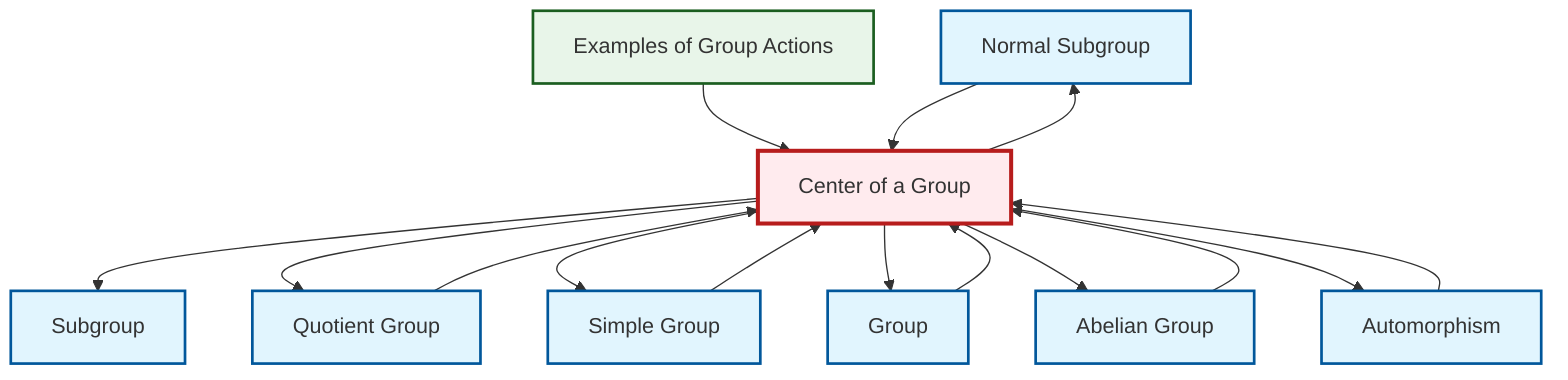 graph TD
    classDef definition fill:#e1f5fe,stroke:#01579b,stroke-width:2px
    classDef theorem fill:#f3e5f5,stroke:#4a148c,stroke-width:2px
    classDef axiom fill:#fff3e0,stroke:#e65100,stroke-width:2px
    classDef example fill:#e8f5e9,stroke:#1b5e20,stroke-width:2px
    classDef current fill:#ffebee,stroke:#b71c1c,stroke-width:3px
    def-normal-subgroup["Normal Subgroup"]:::definition
    def-subgroup["Subgroup"]:::definition
    def-center-of-group["Center of a Group"]:::definition
    ex-group-action-examples["Examples of Group Actions"]:::example
    def-automorphism["Automorphism"]:::definition
    def-abelian-group["Abelian Group"]:::definition
    def-simple-group["Simple Group"]:::definition
    def-group["Group"]:::definition
    def-quotient-group["Quotient Group"]:::definition
    def-center-of-group --> def-subgroup
    def-quotient-group --> def-center-of-group
    def-simple-group --> def-center-of-group
    def-center-of-group --> def-quotient-group
    def-center-of-group --> def-normal-subgroup
    ex-group-action-examples --> def-center-of-group
    def-normal-subgroup --> def-center-of-group
    def-automorphism --> def-center-of-group
    def-group --> def-center-of-group
    def-center-of-group --> def-simple-group
    def-abelian-group --> def-center-of-group
    def-center-of-group --> def-group
    def-center-of-group --> def-abelian-group
    def-center-of-group --> def-automorphism
    class def-center-of-group current